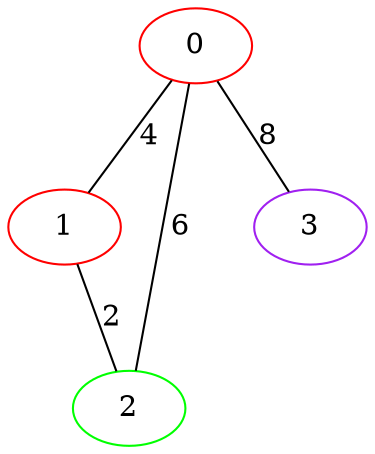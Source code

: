 graph "" {
0 [color=red, weight=1];
1 [color=red, weight=1];
2 [color=green, weight=2];
3 [color=purple, weight=4];
0 -- 1  [key=0, label=4];
0 -- 2  [key=0, label=6];
0 -- 3  [key=0, label=8];
1 -- 2  [key=0, label=2];
}
